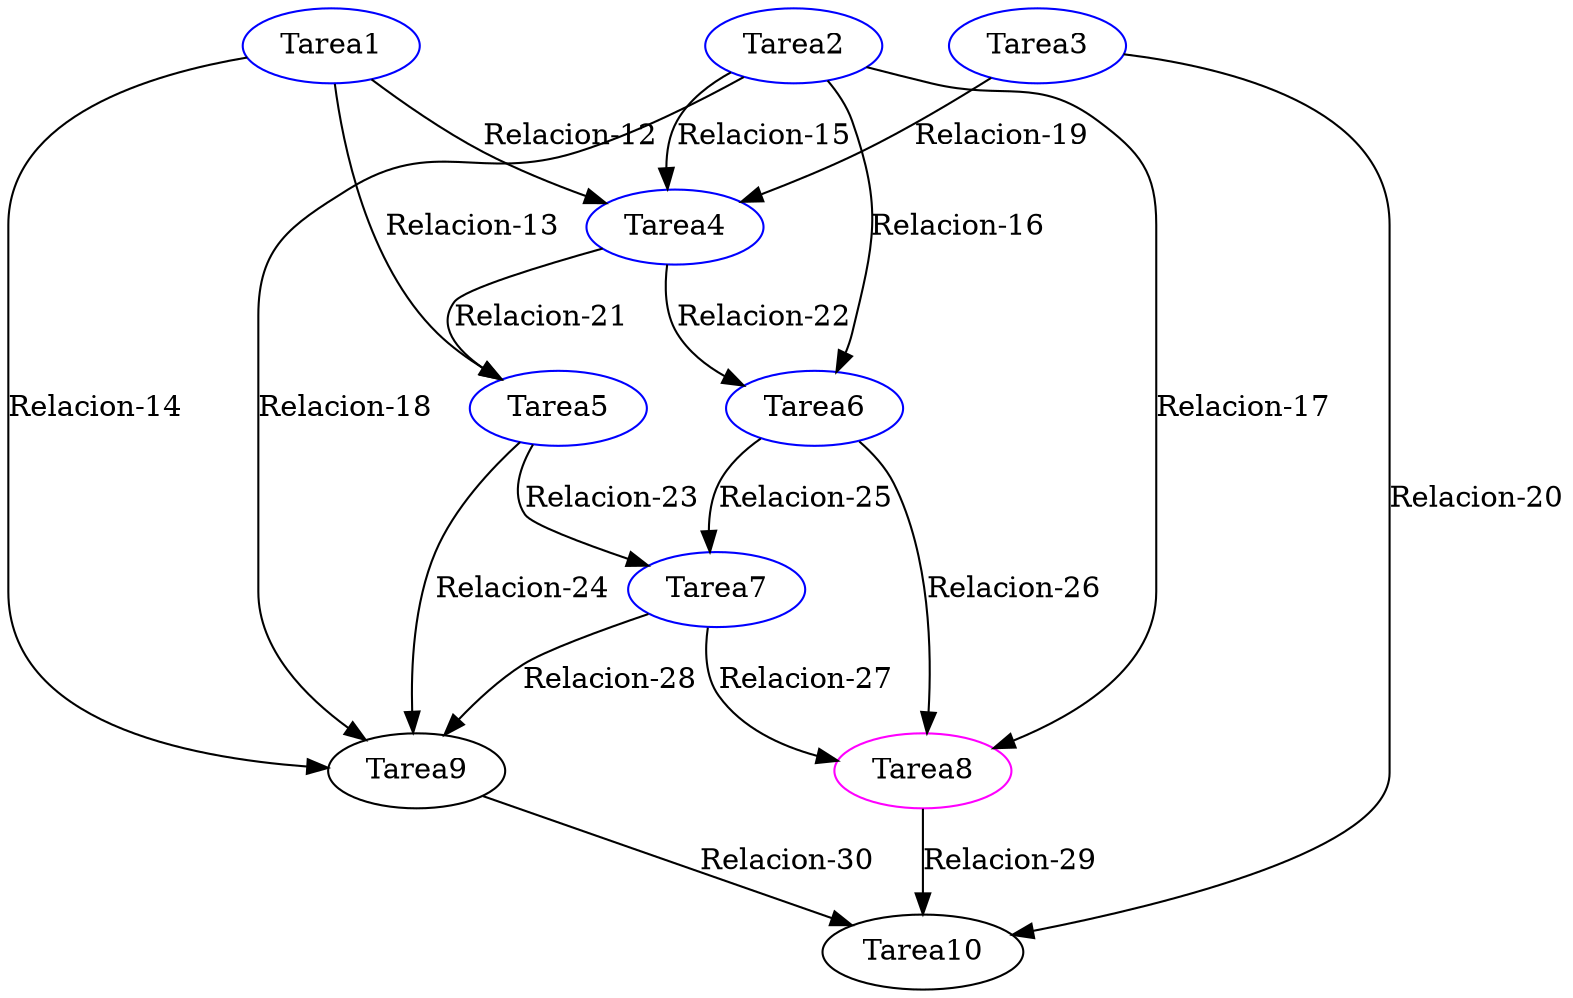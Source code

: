 strict digraph G {
  1 [ color="blue" label="Tarea1" ];
  2 [ color="blue" label="Tarea2" ];
  3 [ color="blue" label="Tarea3" ];
  4 [ color="blue" label="Tarea4" ];
  5 [ color="blue" label="Tarea5" ];
  6 [ color="blue" label="Tarea6" ];
  7 [ color="blue" label="Tarea7" ];
  8 [ color="magenta" label="Tarea8" ];
  9 [ color="black" label="Tarea9" ];
  10 [ color="black" label="Tarea10" ];
  1 -> 4 [ color="black" label="Relacion-12" ];
  1 -> 5 [ color="black" label="Relacion-13" ];
  1 -> 9 [ color="black" label="Relacion-14" ];
  2 -> 4 [ color="black" label="Relacion-15" ];
  2 -> 6 [ color="black" label="Relacion-16" ];
  2 -> 8 [ color="black" label="Relacion-17" ];
  2 -> 9 [ color="black" label="Relacion-18" ];
  3 -> 4 [ color="black" label="Relacion-19" ];
  3 -> 10 [ color="black" label="Relacion-20" ];
  4 -> 5 [ color="black" label="Relacion-21" ];
  4 -> 6 [ color="black" label="Relacion-22" ];
  5 -> 7 [ color="black" label="Relacion-23" ];
  5 -> 9 [ color="black" label="Relacion-24" ];
  6 -> 7 [ color="black" label="Relacion-25" ];
  6 -> 8 [ color="black" label="Relacion-26" ];
  7 -> 8 [ color="black" label="Relacion-27" ];
  7 -> 9 [ color="black" label="Relacion-28" ];
  8 -> 10 [ color="black" label="Relacion-29" ];
  9 -> 10 [ color="black" label="Relacion-30" ];
}
